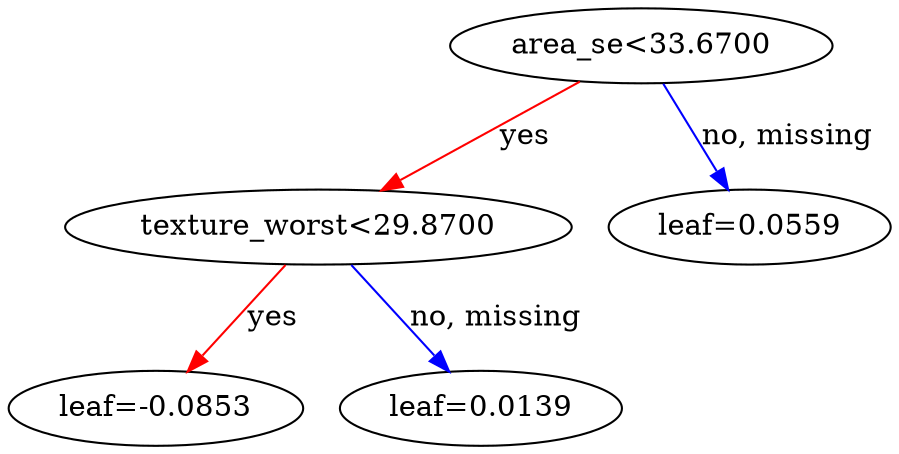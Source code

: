 digraph {
    graph [ rankdir=TB ]
    graph [ rankdir="UD" ]

    0 [ label="area_se<33.6700" ]
    0 -> 1 [label="yes" color="#FF0000"]
    0 -> 2 [label="no, missing" color="#0000FF"]

    1 [ label="texture_worst<29.8700" ]
    1 -> 3 [label="yes" color="#FF0000"]
    1 -> 4 [label="no, missing" color="#0000FF"]

    3 [ label="leaf=-0.0853" ]

    4 [ label="leaf=0.0139" ]

    2 [ label="leaf=0.0559" ]
}
